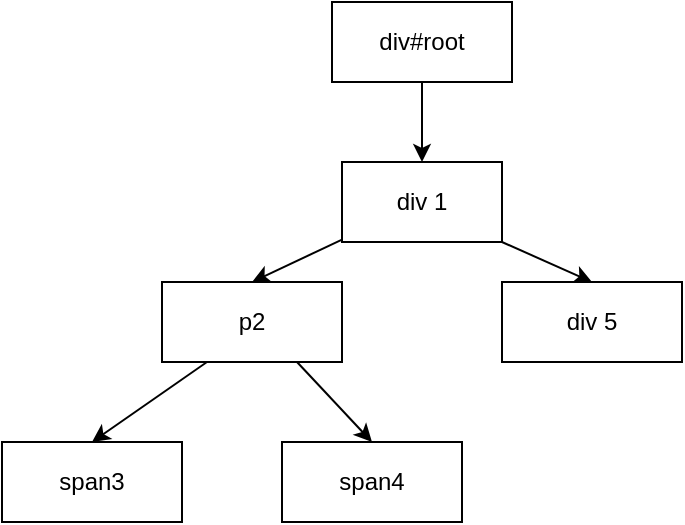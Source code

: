 <mxfile>
    <diagram id="TYxF6iEDb7wjkOvPVAD9" name="第 1 页">
        <mxGraphModel dx="163" dy="626" grid="1" gridSize="10" guides="1" tooltips="1" connect="1" arrows="1" fold="1" page="1" pageScale="1" pageWidth="827" pageHeight="1169" math="0" shadow="0">
            <root>
                <mxCell id="0"/>
                <mxCell id="1" parent="0"/>
                <mxCell id="8" style="edgeStyle=none;html=1;entryX=0.5;entryY=0;entryDx=0;entryDy=0;" parent="1" source="2" target="3" edge="1">
                    <mxGeometry relative="1" as="geometry"/>
                </mxCell>
                <mxCell id="2" value="div#root" style="rounded=0;whiteSpace=wrap;html=1;" parent="1" vertex="1">
                    <mxGeometry x="205" y="80" width="90" height="40" as="geometry"/>
                </mxCell>
                <mxCell id="9" style="edgeStyle=none;html=1;entryX=0.5;entryY=0;entryDx=0;entryDy=0;" parent="1" source="3" target="4" edge="1">
                    <mxGeometry relative="1" as="geometry"/>
                </mxCell>
                <mxCell id="12" style="edgeStyle=none;html=1;exitX=1;exitY=1;exitDx=0;exitDy=0;entryX=0.5;entryY=0;entryDx=0;entryDy=0;" parent="1" source="3" target="7" edge="1">
                    <mxGeometry relative="1" as="geometry"/>
                </mxCell>
                <mxCell id="3" value="div 1" style="rounded=0;whiteSpace=wrap;html=1;" parent="1" vertex="1">
                    <mxGeometry x="210" y="160" width="80" height="40" as="geometry"/>
                </mxCell>
                <mxCell id="10" style="edgeStyle=none;html=1;exitX=0.25;exitY=1;exitDx=0;exitDy=0;entryX=0.5;entryY=0;entryDx=0;entryDy=0;" parent="1" source="4" target="5" edge="1">
                    <mxGeometry relative="1" as="geometry"/>
                </mxCell>
                <mxCell id="11" style="edgeStyle=none;html=1;exitX=0.75;exitY=1;exitDx=0;exitDy=0;entryX=0.5;entryY=0;entryDx=0;entryDy=0;" parent="1" source="4" target="6" edge="1">
                    <mxGeometry relative="1" as="geometry"/>
                </mxCell>
                <mxCell id="4" value="p2" style="rounded=0;whiteSpace=wrap;html=1;" parent="1" vertex="1">
                    <mxGeometry x="120" y="220" width="90" height="40" as="geometry"/>
                </mxCell>
                <mxCell id="5" value="span3" style="rounded=0;whiteSpace=wrap;html=1;" parent="1" vertex="1">
                    <mxGeometry x="40" y="300" width="90" height="40" as="geometry"/>
                </mxCell>
                <mxCell id="6" value="span4" style="rounded=0;whiteSpace=wrap;html=1;" parent="1" vertex="1">
                    <mxGeometry x="180" y="300" width="90" height="40" as="geometry"/>
                </mxCell>
                <mxCell id="7" value="div 5" style="rounded=0;whiteSpace=wrap;html=1;" parent="1" vertex="1">
                    <mxGeometry x="290" y="220" width="90" height="40" as="geometry"/>
                </mxCell>
            </root>
        </mxGraphModel>
    </diagram>
</mxfile>